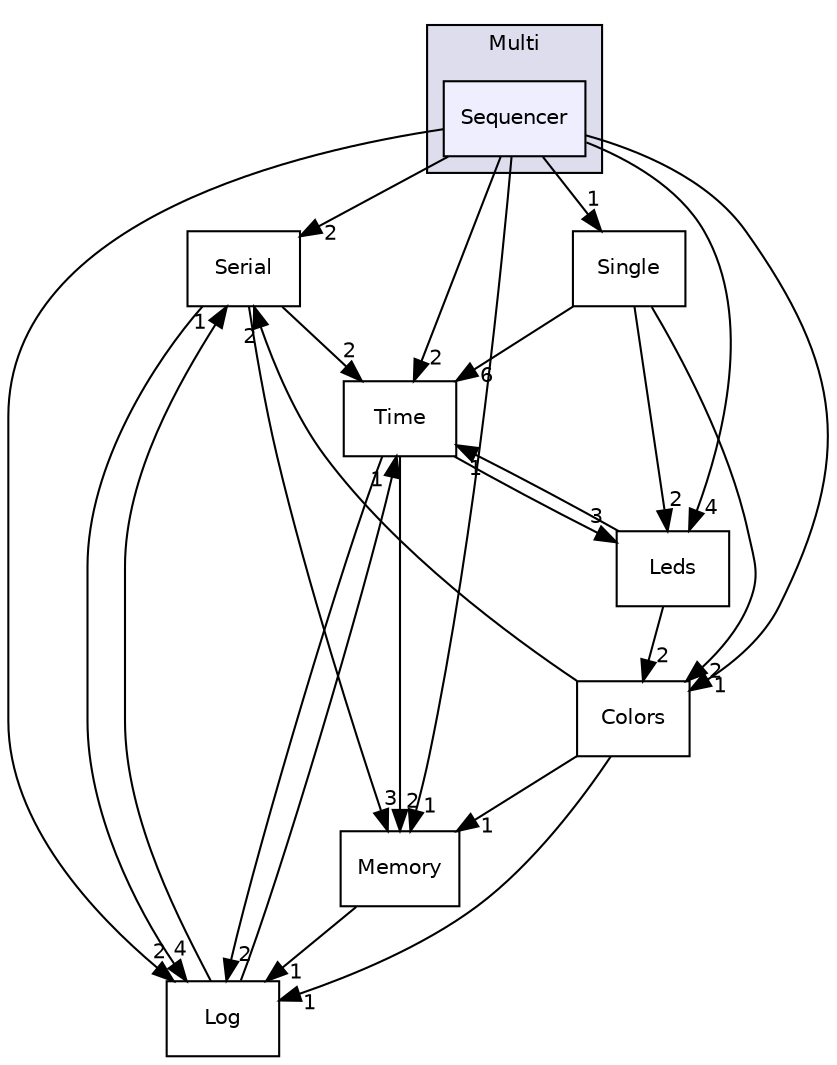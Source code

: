 digraph "VortexEngine/src/Patterns/Multi/Sequencer" {
  bgcolor=transparent;
  compound=true
  node [ fontsize="10", fontname="Helvetica"];
  edge [ labelfontsize="10", labelfontname="Helvetica"];
  subgraph clusterdir_47fec278782816999705227d1066c7a6 {
    graph [ bgcolor="#ddddee", pencolor="black", label="Multi" fontname="Helvetica", fontsize="10", URL="dir_47fec278782816999705227d1066c7a6.html"]
  dir_fa5f32c9390e3ea098144f298be2a395 [shape=box, label="Sequencer", style="filled", fillcolor="#eeeeff", pencolor="black", URL="dir_fa5f32c9390e3ea098144f298be2a395.html"];
  }
  dir_cabf3d63e98569a74ecb960b83c4a15b [shape=box label="Serial" URL="dir_cabf3d63e98569a74ecb960b83c4a15b.html"];
  dir_63ce3ba067bdf35a8f7c780ac03d51a3 [shape=box label="Time" URL="dir_63ce3ba067bdf35a8f7c780ac03d51a3.html"];
  dir_9a5c88f87170865d940dc95c76676edb [shape=box label="Log" URL="dir_9a5c88f87170865d940dc95c76676edb.html"];
  dir_7e29431de6169dbb5f5ee7a990ed2b16 [shape=box label="Memory" URL="dir_7e29431de6169dbb5f5ee7a990ed2b16.html"];
  dir_60d51ee7315d72413f26211ac43a217e [shape=box label="Leds" URL="dir_60d51ee7315d72413f26211ac43a217e.html"];
  dir_ce91f970b513fb5ff406625265505b14 [shape=box label="Colors" URL="dir_ce91f970b513fb5ff406625265505b14.html"];
  dir_938e62fdb5540a46e6e0c12f6b77804d [shape=box label="Single" URL="dir_938e62fdb5540a46e6e0c12f6b77804d.html"];
  dir_cabf3d63e98569a74ecb960b83c4a15b->dir_63ce3ba067bdf35a8f7c780ac03d51a3 [headlabel="2", labeldistance=1.5 headhref="dir_000015_000017.html"];
  dir_cabf3d63e98569a74ecb960b83c4a15b->dir_9a5c88f87170865d940dc95c76676edb [headlabel="4", labeldistance=1.5 headhref="dir_000015_000005.html"];
  dir_cabf3d63e98569a74ecb960b83c4a15b->dir_7e29431de6169dbb5f5ee7a990ed2b16 [headlabel="3", labeldistance=1.5 headhref="dir_000015_000006.html"];
  dir_63ce3ba067bdf35a8f7c780ac03d51a3->dir_9a5c88f87170865d940dc95c76676edb [headlabel="2", labeldistance=1.5 headhref="dir_000017_000005.html"];
  dir_63ce3ba067bdf35a8f7c780ac03d51a3->dir_7e29431de6169dbb5f5ee7a990ed2b16 [headlabel="2", labeldistance=1.5 headhref="dir_000017_000006.html"];
  dir_63ce3ba067bdf35a8f7c780ac03d51a3->dir_60d51ee7315d72413f26211ac43a217e [headlabel="3", labeldistance=1.5 headhref="dir_000017_000004.html"];
  dir_9a5c88f87170865d940dc95c76676edb->dir_cabf3d63e98569a74ecb960b83c4a15b [headlabel="1", labeldistance=1.5 headhref="dir_000005_000015.html"];
  dir_9a5c88f87170865d940dc95c76676edb->dir_63ce3ba067bdf35a8f7c780ac03d51a3 [headlabel="1", labeldistance=1.5 headhref="dir_000005_000017.html"];
  dir_7e29431de6169dbb5f5ee7a990ed2b16->dir_9a5c88f87170865d940dc95c76676edb [headlabel="1", labeldistance=1.5 headhref="dir_000006_000005.html"];
  dir_60d51ee7315d72413f26211ac43a217e->dir_63ce3ba067bdf35a8f7c780ac03d51a3 [headlabel="1", labeldistance=1.5 headhref="dir_000004_000017.html"];
  dir_60d51ee7315d72413f26211ac43a217e->dir_ce91f970b513fb5ff406625265505b14 [headlabel="2", labeldistance=1.5 headhref="dir_000004_000003.html"];
  dir_ce91f970b513fb5ff406625265505b14->dir_cabf3d63e98569a74ecb960b83c4a15b [headlabel="2", labeldistance=1.5 headhref="dir_000003_000015.html"];
  dir_ce91f970b513fb5ff406625265505b14->dir_9a5c88f87170865d940dc95c76676edb [headlabel="1", labeldistance=1.5 headhref="dir_000003_000005.html"];
  dir_ce91f970b513fb5ff406625265505b14->dir_7e29431de6169dbb5f5ee7a990ed2b16 [headlabel="1", labeldistance=1.5 headhref="dir_000003_000006.html"];
  dir_938e62fdb5540a46e6e0c12f6b77804d->dir_63ce3ba067bdf35a8f7c780ac03d51a3 [headlabel="6", labeldistance=1.5 headhref="dir_000013_000017.html"];
  dir_938e62fdb5540a46e6e0c12f6b77804d->dir_60d51ee7315d72413f26211ac43a217e [headlabel="2", labeldistance=1.5 headhref="dir_000013_000004.html"];
  dir_938e62fdb5540a46e6e0c12f6b77804d->dir_ce91f970b513fb5ff406625265505b14 [headlabel="2", labeldistance=1.5 headhref="dir_000013_000003.html"];
  dir_fa5f32c9390e3ea098144f298be2a395->dir_cabf3d63e98569a74ecb960b83c4a15b [headlabel="2", labeldistance=1.5 headhref="dir_000012_000015.html"];
  dir_fa5f32c9390e3ea098144f298be2a395->dir_63ce3ba067bdf35a8f7c780ac03d51a3 [headlabel="2", labeldistance=1.5 headhref="dir_000012_000017.html"];
  dir_fa5f32c9390e3ea098144f298be2a395->dir_9a5c88f87170865d940dc95c76676edb [headlabel="2", labeldistance=1.5 headhref="dir_000012_000005.html"];
  dir_fa5f32c9390e3ea098144f298be2a395->dir_7e29431de6169dbb5f5ee7a990ed2b16 [headlabel="1", labeldistance=1.5 headhref="dir_000012_000006.html"];
  dir_fa5f32c9390e3ea098144f298be2a395->dir_60d51ee7315d72413f26211ac43a217e [headlabel="4", labeldistance=1.5 headhref="dir_000012_000004.html"];
  dir_fa5f32c9390e3ea098144f298be2a395->dir_ce91f970b513fb5ff406625265505b14 [headlabel="1", labeldistance=1.5 headhref="dir_000012_000003.html"];
  dir_fa5f32c9390e3ea098144f298be2a395->dir_938e62fdb5540a46e6e0c12f6b77804d [headlabel="1", labeldistance=1.5 headhref="dir_000012_000013.html"];
}
